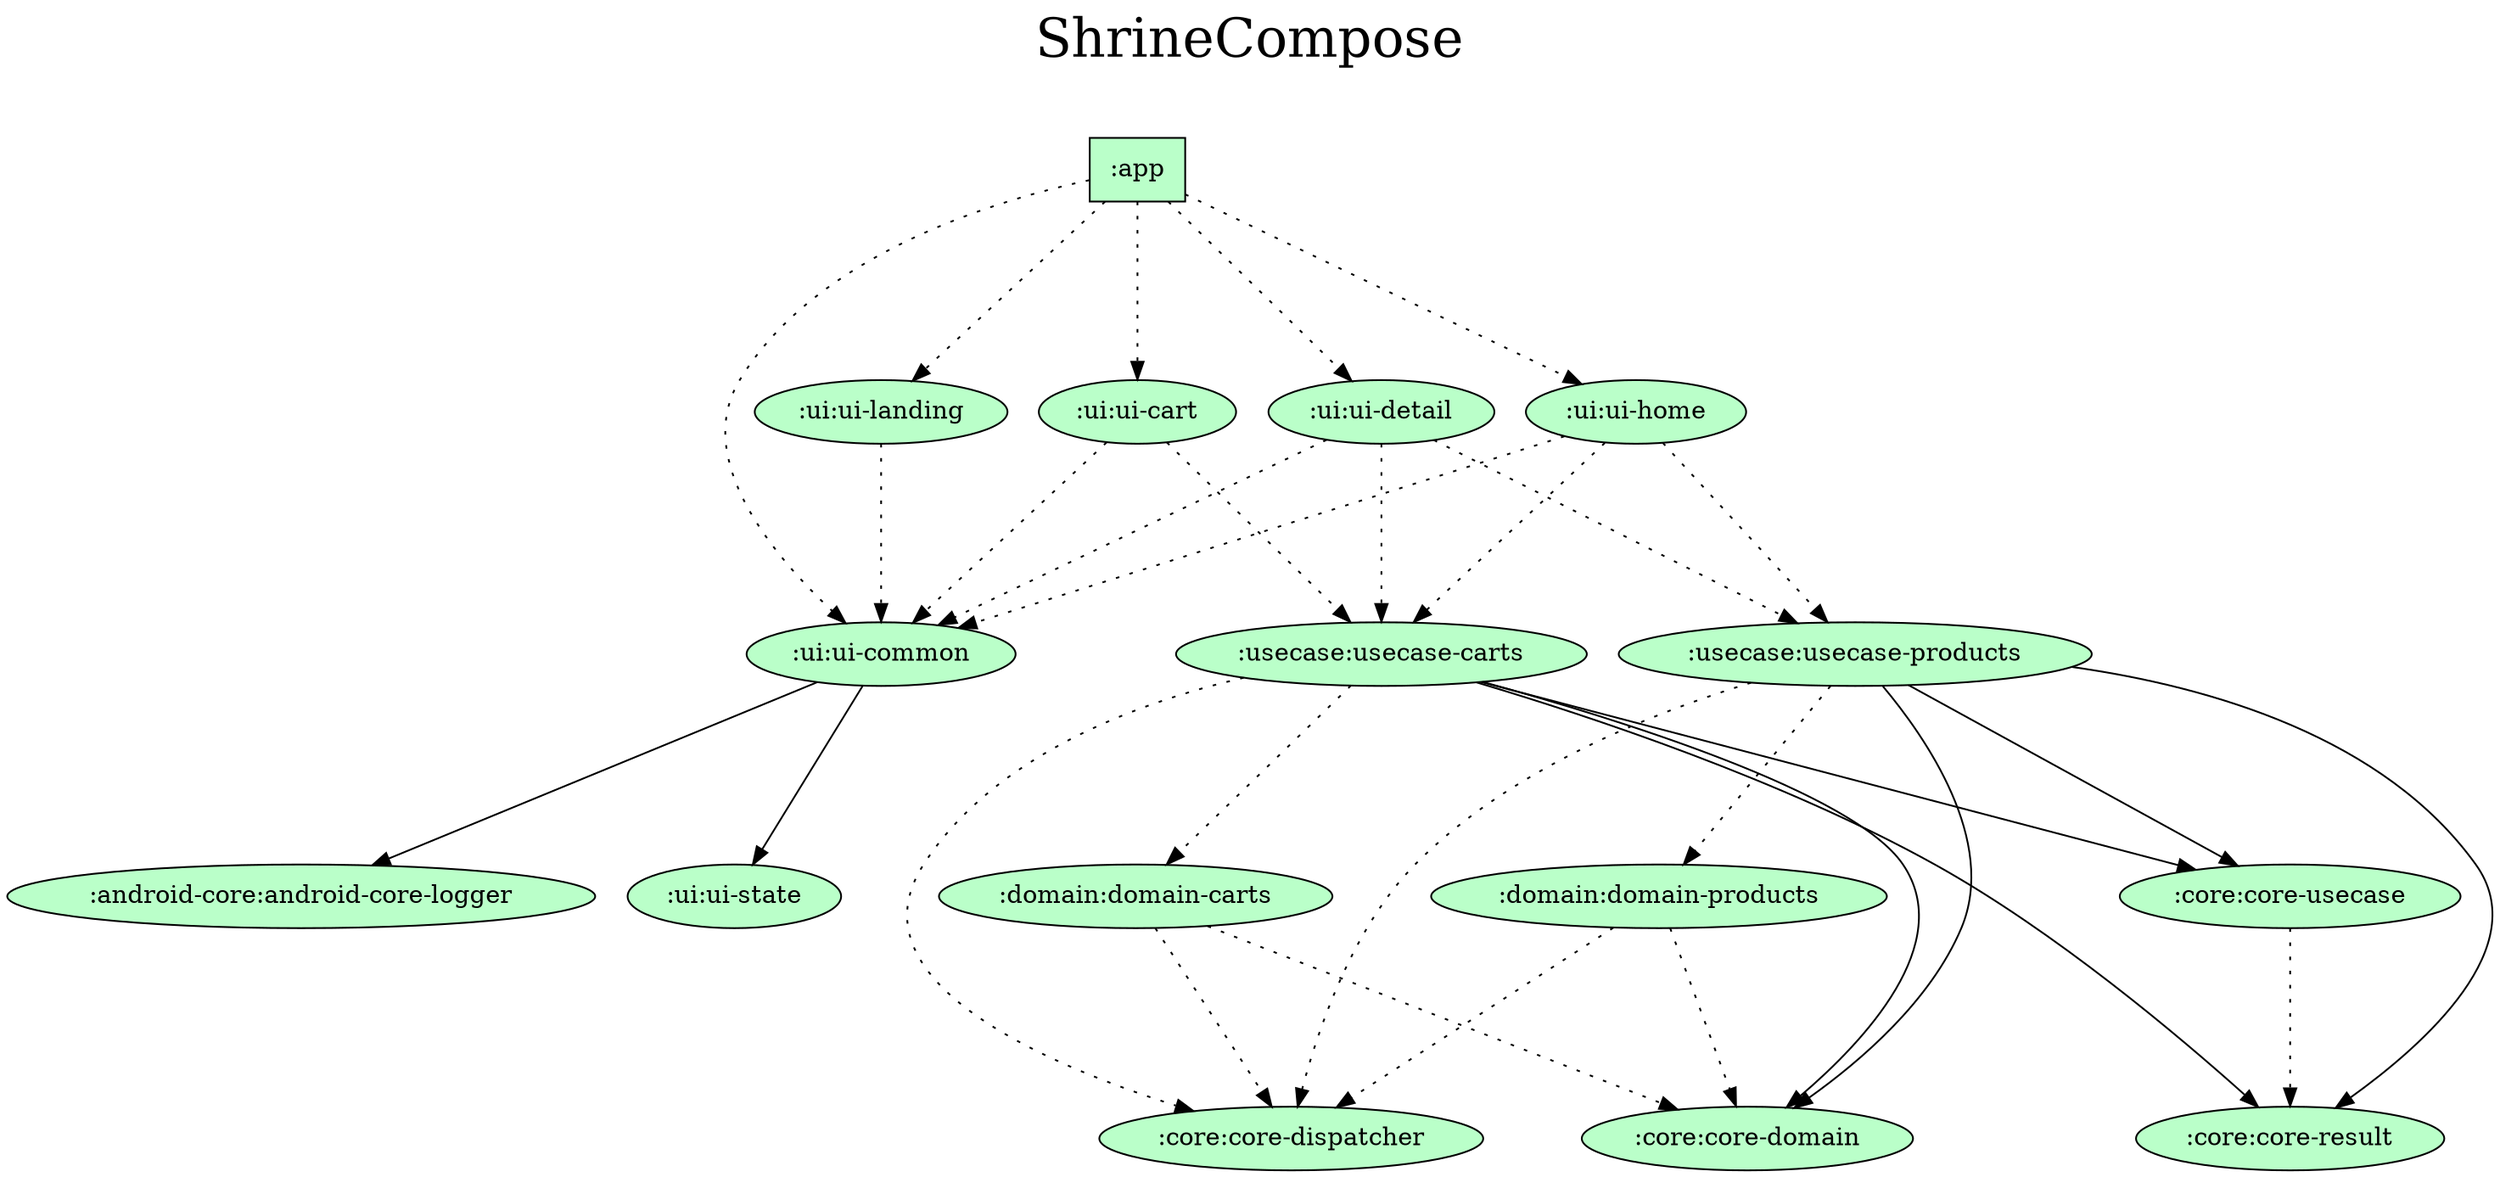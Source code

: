 digraph {
  graph [label="ShrineCompose\n ",labelloc=t,fontsize=30,ranksep=1.4];
  node [style=filled, fillcolor="#bbbbbb"];
  rankdir=TB;

  # Projects

  ":android-core:android-core-logger" [fillcolor="#baffc9"];
  ":app" [shape=box, fillcolor="#baffc9"];
  ":core:core-dispatcher" [fillcolor="#baffc9"];
  ":core:core-domain" [fillcolor="#baffc9"];
  ":core:core-result" [fillcolor="#baffc9"];
  ":core:core-usecase" [fillcolor="#baffc9"];
  ":domain:domain-carts" [fillcolor="#baffc9"];
  ":domain:domain-products" [fillcolor="#baffc9"];
  ":ui:ui-cart" [fillcolor="#baffc9"];
  ":ui:ui-common" [fillcolor="#baffc9"];
  ":ui:ui-detail" [fillcolor="#baffc9"];
  ":ui:ui-home" [fillcolor="#baffc9"];
  ":ui:ui-landing" [fillcolor="#baffc9"];
  ":ui:ui-state" [fillcolor="#baffc9"];
  ":usecase:usecase-carts" [fillcolor="#baffc9"];
  ":usecase:usecase-products" [fillcolor="#baffc9"];

  {rank = same; ":app";}

  # Dependencies

  ":app" -> ":ui:ui-common" [style=dotted]
  ":app" -> ":ui:ui-landing" [style=dotted]
  ":app" -> ":ui:ui-home" [style=dotted]
  ":app" -> ":ui:ui-detail" [style=dotted]
  ":app" -> ":ui:ui-cart" [style=dotted]
  ":core:core-usecase" -> ":core:core-result" [style=dotted]
  ":domain:domain-carts" -> ":core:core-domain" [style=dotted]
  ":domain:domain-carts" -> ":core:core-dispatcher" [style=dotted]
  ":domain:domain-products" -> ":core:core-domain" [style=dotted]
  ":domain:domain-products" -> ":core:core-dispatcher" [style=dotted]
  ":ui:ui-cart" -> ":ui:ui-common" [style=dotted]
  ":ui:ui-cart" -> ":usecase:usecase-carts" [style=dotted]
  ":ui:ui-common" -> ":ui:ui-state"
  ":ui:ui-common" -> ":android-core:android-core-logger"
  ":ui:ui-detail" -> ":ui:ui-common" [style=dotted]
  ":ui:ui-detail" -> ":usecase:usecase-products" [style=dotted]
  ":ui:ui-detail" -> ":usecase:usecase-carts" [style=dotted]
  ":ui:ui-home" -> ":ui:ui-common" [style=dotted]
  ":ui:ui-home" -> ":usecase:usecase-products" [style=dotted]
  ":ui:ui-home" -> ":usecase:usecase-carts" [style=dotted]
  ":ui:ui-landing" -> ":ui:ui-common" [style=dotted]
  ":usecase:usecase-carts" -> ":core:core-usecase"
  ":usecase:usecase-carts" -> ":core:core-result"
  ":usecase:usecase-carts" -> ":core:core-domain"
  ":usecase:usecase-carts" -> ":core:core-dispatcher" [style=dotted]
  ":usecase:usecase-carts" -> ":domain:domain-carts" [style=dotted]
  ":usecase:usecase-products" -> ":core:core-usecase"
  ":usecase:usecase-products" -> ":core:core-result"
  ":usecase:usecase-products" -> ":core:core-domain"
  ":usecase:usecase-products" -> ":core:core-dispatcher" [style=dotted]
  ":usecase:usecase-products" -> ":domain:domain-products" [style=dotted]
}
